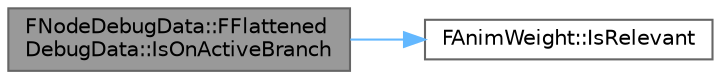 digraph "FNodeDebugData::FFlattenedDebugData::IsOnActiveBranch"
{
 // INTERACTIVE_SVG=YES
 // LATEX_PDF_SIZE
  bgcolor="transparent";
  edge [fontname=Helvetica,fontsize=10,labelfontname=Helvetica,labelfontsize=10];
  node [fontname=Helvetica,fontsize=10,shape=box,height=0.2,width=0.4];
  rankdir="LR";
  Node1 [id="Node000001",label="FNodeDebugData::FFlattened\lDebugData::IsOnActiveBranch",height=0.2,width=0.4,color="gray40", fillcolor="grey60", style="filled", fontcolor="black",tooltip=" "];
  Node1 -> Node2 [id="edge1_Node000001_Node000002",color="steelblue1",style="solid",tooltip=" "];
  Node2 [id="Node000002",label="FAnimWeight::IsRelevant",height=0.2,width=0.4,color="grey40", fillcolor="white", style="filled",URL="$d5/d97/structFAnimWeight.html#a7c8ccdb35feb585145d67ba8077f080d",tooltip="Helper function to determine if a weight is relevant."];
}
